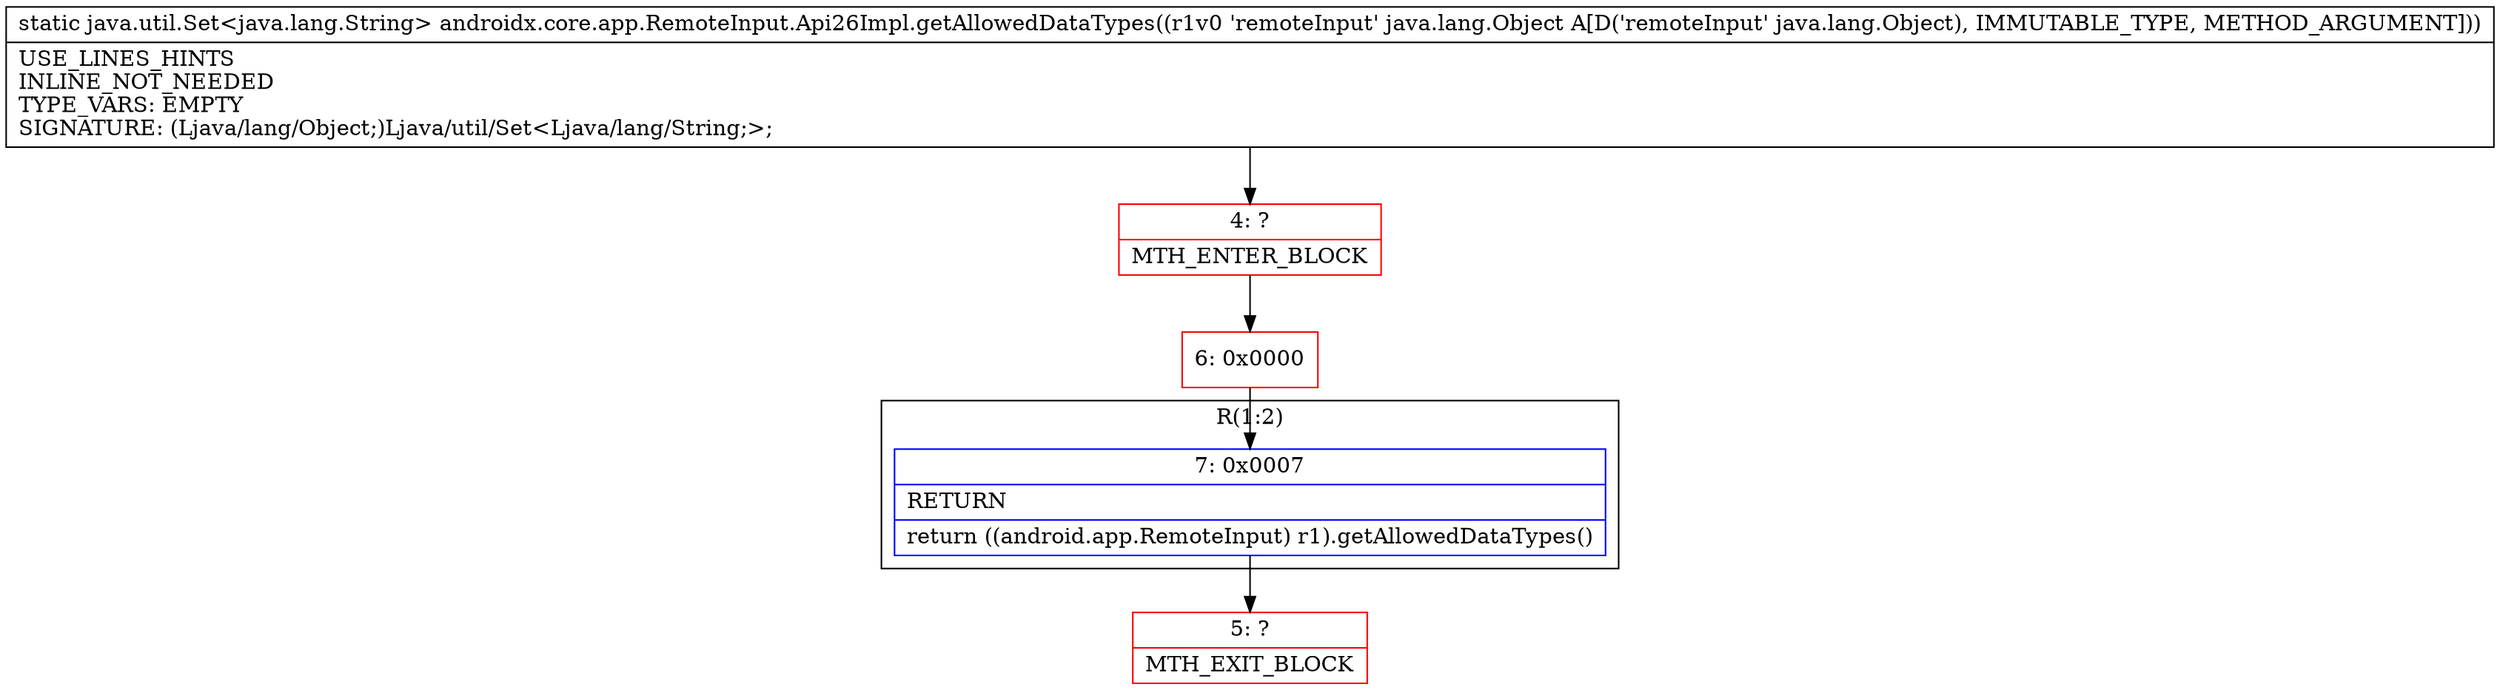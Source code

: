 digraph "CFG forandroidx.core.app.RemoteInput.Api26Impl.getAllowedDataTypes(Ljava\/lang\/Object;)Ljava\/util\/Set;" {
subgraph cluster_Region_557716811 {
label = "R(1:2)";
node [shape=record,color=blue];
Node_7 [shape=record,label="{7\:\ 0x0007|RETURN\l|return ((android.app.RemoteInput) r1).getAllowedDataTypes()\l}"];
}
Node_4 [shape=record,color=red,label="{4\:\ ?|MTH_ENTER_BLOCK\l}"];
Node_6 [shape=record,color=red,label="{6\:\ 0x0000}"];
Node_5 [shape=record,color=red,label="{5\:\ ?|MTH_EXIT_BLOCK\l}"];
MethodNode[shape=record,label="{static java.util.Set\<java.lang.String\> androidx.core.app.RemoteInput.Api26Impl.getAllowedDataTypes((r1v0 'remoteInput' java.lang.Object A[D('remoteInput' java.lang.Object), IMMUTABLE_TYPE, METHOD_ARGUMENT]))  | USE_LINES_HINTS\lINLINE_NOT_NEEDED\lTYPE_VARS: EMPTY\lSIGNATURE: (Ljava\/lang\/Object;)Ljava\/util\/Set\<Ljava\/lang\/String;\>;\l}"];
MethodNode -> Node_4;Node_7 -> Node_5;
Node_4 -> Node_6;
Node_6 -> Node_7;
}

